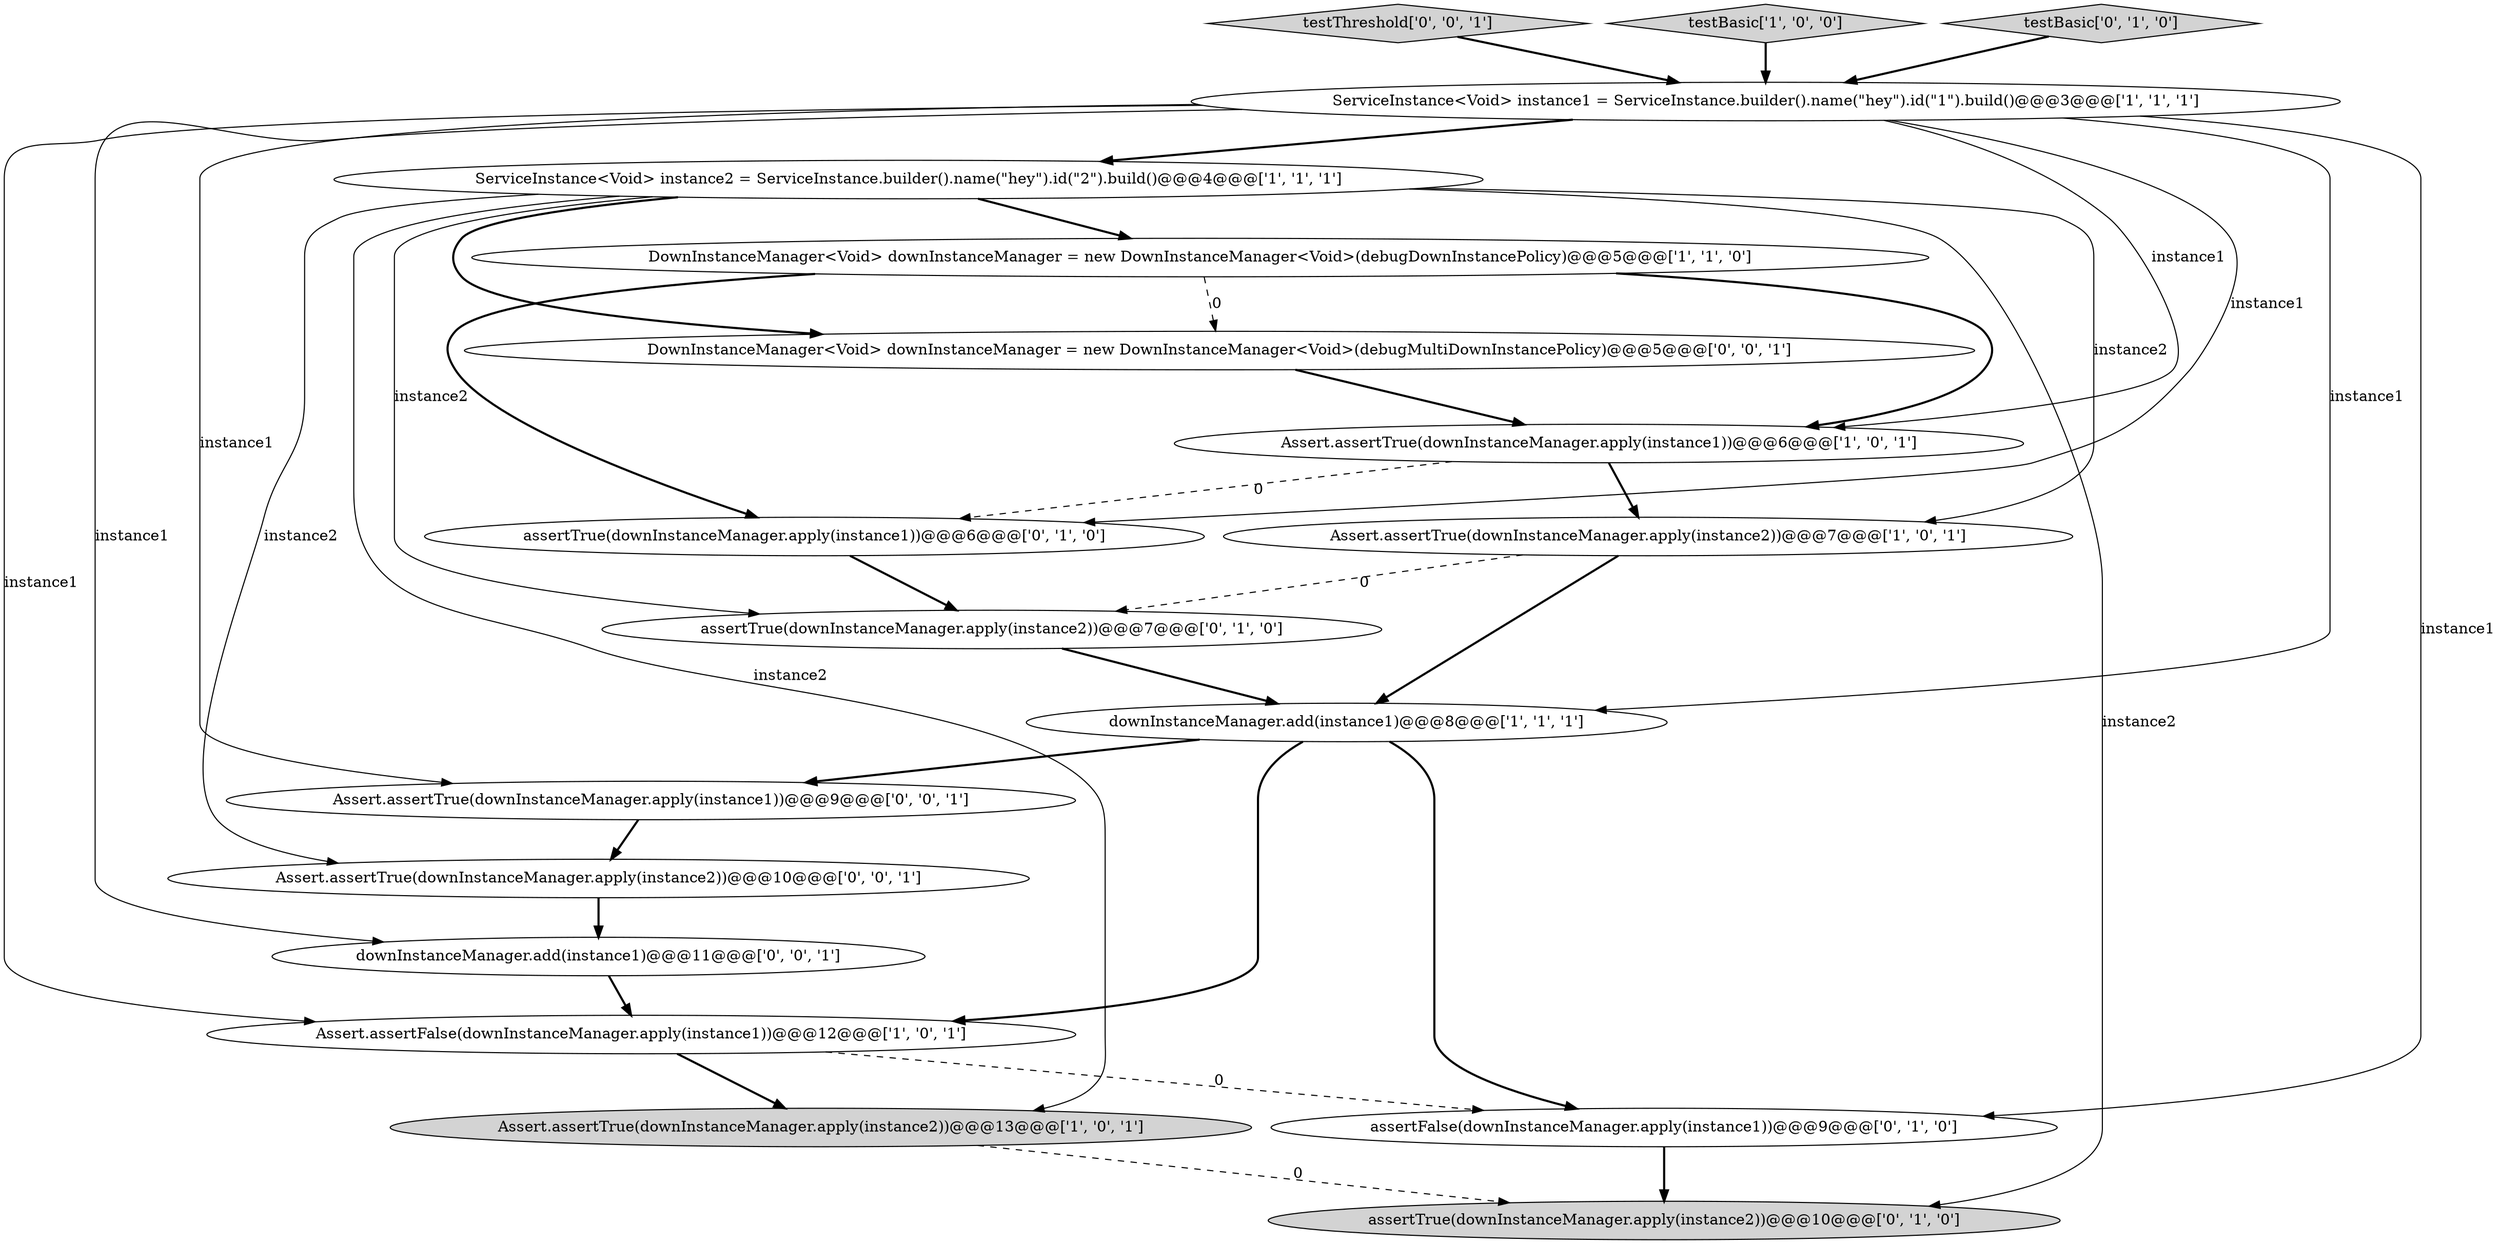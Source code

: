 digraph {
7 [style = filled, label = "Assert.assertTrue(downInstanceManager.apply(instance2))@@@7@@@['1', '0', '1']", fillcolor = white, shape = ellipse image = "AAA0AAABBB1BBB"];
14 [style = filled, label = "Assert.assertTrue(downInstanceManager.apply(instance1))@@@9@@@['0', '0', '1']", fillcolor = white, shape = ellipse image = "AAA0AAABBB3BBB"];
6 [style = filled, label = "Assert.assertTrue(downInstanceManager.apply(instance1))@@@6@@@['1', '0', '1']", fillcolor = white, shape = ellipse image = "AAA0AAABBB1BBB"];
2 [style = filled, label = "Assert.assertFalse(downInstanceManager.apply(instance1))@@@12@@@['1', '0', '1']", fillcolor = white, shape = ellipse image = "AAA0AAABBB1BBB"];
16 [style = filled, label = "DownInstanceManager<Void> downInstanceManager = new DownInstanceManager<Void>(debugMultiDownInstancePolicy)@@@5@@@['0', '0', '1']", fillcolor = white, shape = ellipse image = "AAA0AAABBB3BBB"];
0 [style = filled, label = "Assert.assertTrue(downInstanceManager.apply(instance2))@@@13@@@['1', '0', '1']", fillcolor = lightgray, shape = ellipse image = "AAA0AAABBB1BBB"];
8 [style = filled, label = "ServiceInstance<Void> instance1 = ServiceInstance.builder().name(\"hey\").id(\"1\").build()@@@3@@@['1', '1', '1']", fillcolor = white, shape = ellipse image = "AAA0AAABBB1BBB"];
13 [style = filled, label = "assertTrue(downInstanceManager.apply(instance2))@@@10@@@['0', '1', '0']", fillcolor = lightgray, shape = ellipse image = "AAA1AAABBB2BBB"];
11 [style = filled, label = "assertTrue(downInstanceManager.apply(instance1))@@@6@@@['0', '1', '0']", fillcolor = white, shape = ellipse image = "AAA1AAABBB2BBB"];
15 [style = filled, label = "testThreshold['0', '0', '1']", fillcolor = lightgray, shape = diamond image = "AAA0AAABBB3BBB"];
17 [style = filled, label = "Assert.assertTrue(downInstanceManager.apply(instance2))@@@10@@@['0', '0', '1']", fillcolor = white, shape = ellipse image = "AAA0AAABBB3BBB"];
5 [style = filled, label = "ServiceInstance<Void> instance2 = ServiceInstance.builder().name(\"hey\").id(\"2\").build()@@@4@@@['1', '1', '1']", fillcolor = white, shape = ellipse image = "AAA0AAABBB1BBB"];
9 [style = filled, label = "assertTrue(downInstanceManager.apply(instance2))@@@7@@@['0', '1', '0']", fillcolor = white, shape = ellipse image = "AAA1AAABBB2BBB"];
12 [style = filled, label = "assertFalse(downInstanceManager.apply(instance1))@@@9@@@['0', '1', '0']", fillcolor = white, shape = ellipse image = "AAA1AAABBB2BBB"];
3 [style = filled, label = "downInstanceManager.add(instance1)@@@8@@@['1', '1', '1']", fillcolor = white, shape = ellipse image = "AAA0AAABBB1BBB"];
18 [style = filled, label = "downInstanceManager.add(instance1)@@@11@@@['0', '0', '1']", fillcolor = white, shape = ellipse image = "AAA0AAABBB3BBB"];
4 [style = filled, label = "DownInstanceManager<Void> downInstanceManager = new DownInstanceManager<Void>(debugDownInstancePolicy)@@@5@@@['1', '1', '0']", fillcolor = white, shape = ellipse image = "AAA0AAABBB1BBB"];
1 [style = filled, label = "testBasic['1', '0', '0']", fillcolor = lightgray, shape = diamond image = "AAA0AAABBB1BBB"];
10 [style = filled, label = "testBasic['0', '1', '0']", fillcolor = lightgray, shape = diamond image = "AAA0AAABBB2BBB"];
4->6 [style = bold, label=""];
14->17 [style = bold, label=""];
5->17 [style = solid, label="instance2"];
3->14 [style = bold, label=""];
8->5 [style = bold, label=""];
18->2 [style = bold, label=""];
8->11 [style = solid, label="instance1"];
3->2 [style = bold, label=""];
4->11 [style = bold, label=""];
1->8 [style = bold, label=""];
9->3 [style = bold, label=""];
8->18 [style = solid, label="instance1"];
10->8 [style = bold, label=""];
4->16 [style = dashed, label="0"];
11->9 [style = bold, label=""];
8->6 [style = solid, label="instance1"];
8->14 [style = solid, label="instance1"];
5->13 [style = solid, label="instance2"];
5->4 [style = bold, label=""];
0->13 [style = dashed, label="0"];
12->13 [style = bold, label=""];
5->9 [style = solid, label="instance2"];
7->3 [style = bold, label=""];
7->9 [style = dashed, label="0"];
8->3 [style = solid, label="instance1"];
8->12 [style = solid, label="instance1"];
3->12 [style = bold, label=""];
16->6 [style = bold, label=""];
5->0 [style = solid, label="instance2"];
2->0 [style = bold, label=""];
6->11 [style = dashed, label="0"];
8->2 [style = solid, label="instance1"];
6->7 [style = bold, label=""];
15->8 [style = bold, label=""];
5->16 [style = bold, label=""];
5->7 [style = solid, label="instance2"];
2->12 [style = dashed, label="0"];
17->18 [style = bold, label=""];
}
